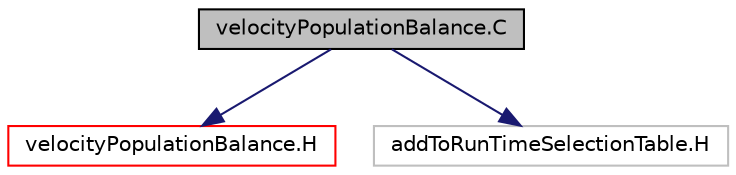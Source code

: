 digraph "velocityPopulationBalance.C"
{
  bgcolor="transparent";
  edge [fontname="Helvetica",fontsize="10",labelfontname="Helvetica",labelfontsize="10"];
  node [fontname="Helvetica",fontsize="10",shape=record];
  Node0 [label="velocityPopulationBalance.C",height=0.2,width=0.4,color="black", fillcolor="grey75", style="filled", fontcolor="black"];
  Node0 -> Node1 [color="midnightblue",fontsize="10",style="solid",fontname="Helvetica"];
  Node1 [label="velocityPopulationBalance.H",height=0.2,width=0.4,color="red",URL="$a00641.html"];
  Node0 -> Node51 [color="midnightblue",fontsize="10",style="solid",fontname="Helvetica"];
  Node51 [label="addToRunTimeSelectionTable.H",height=0.2,width=0.4,color="grey75"];
}

